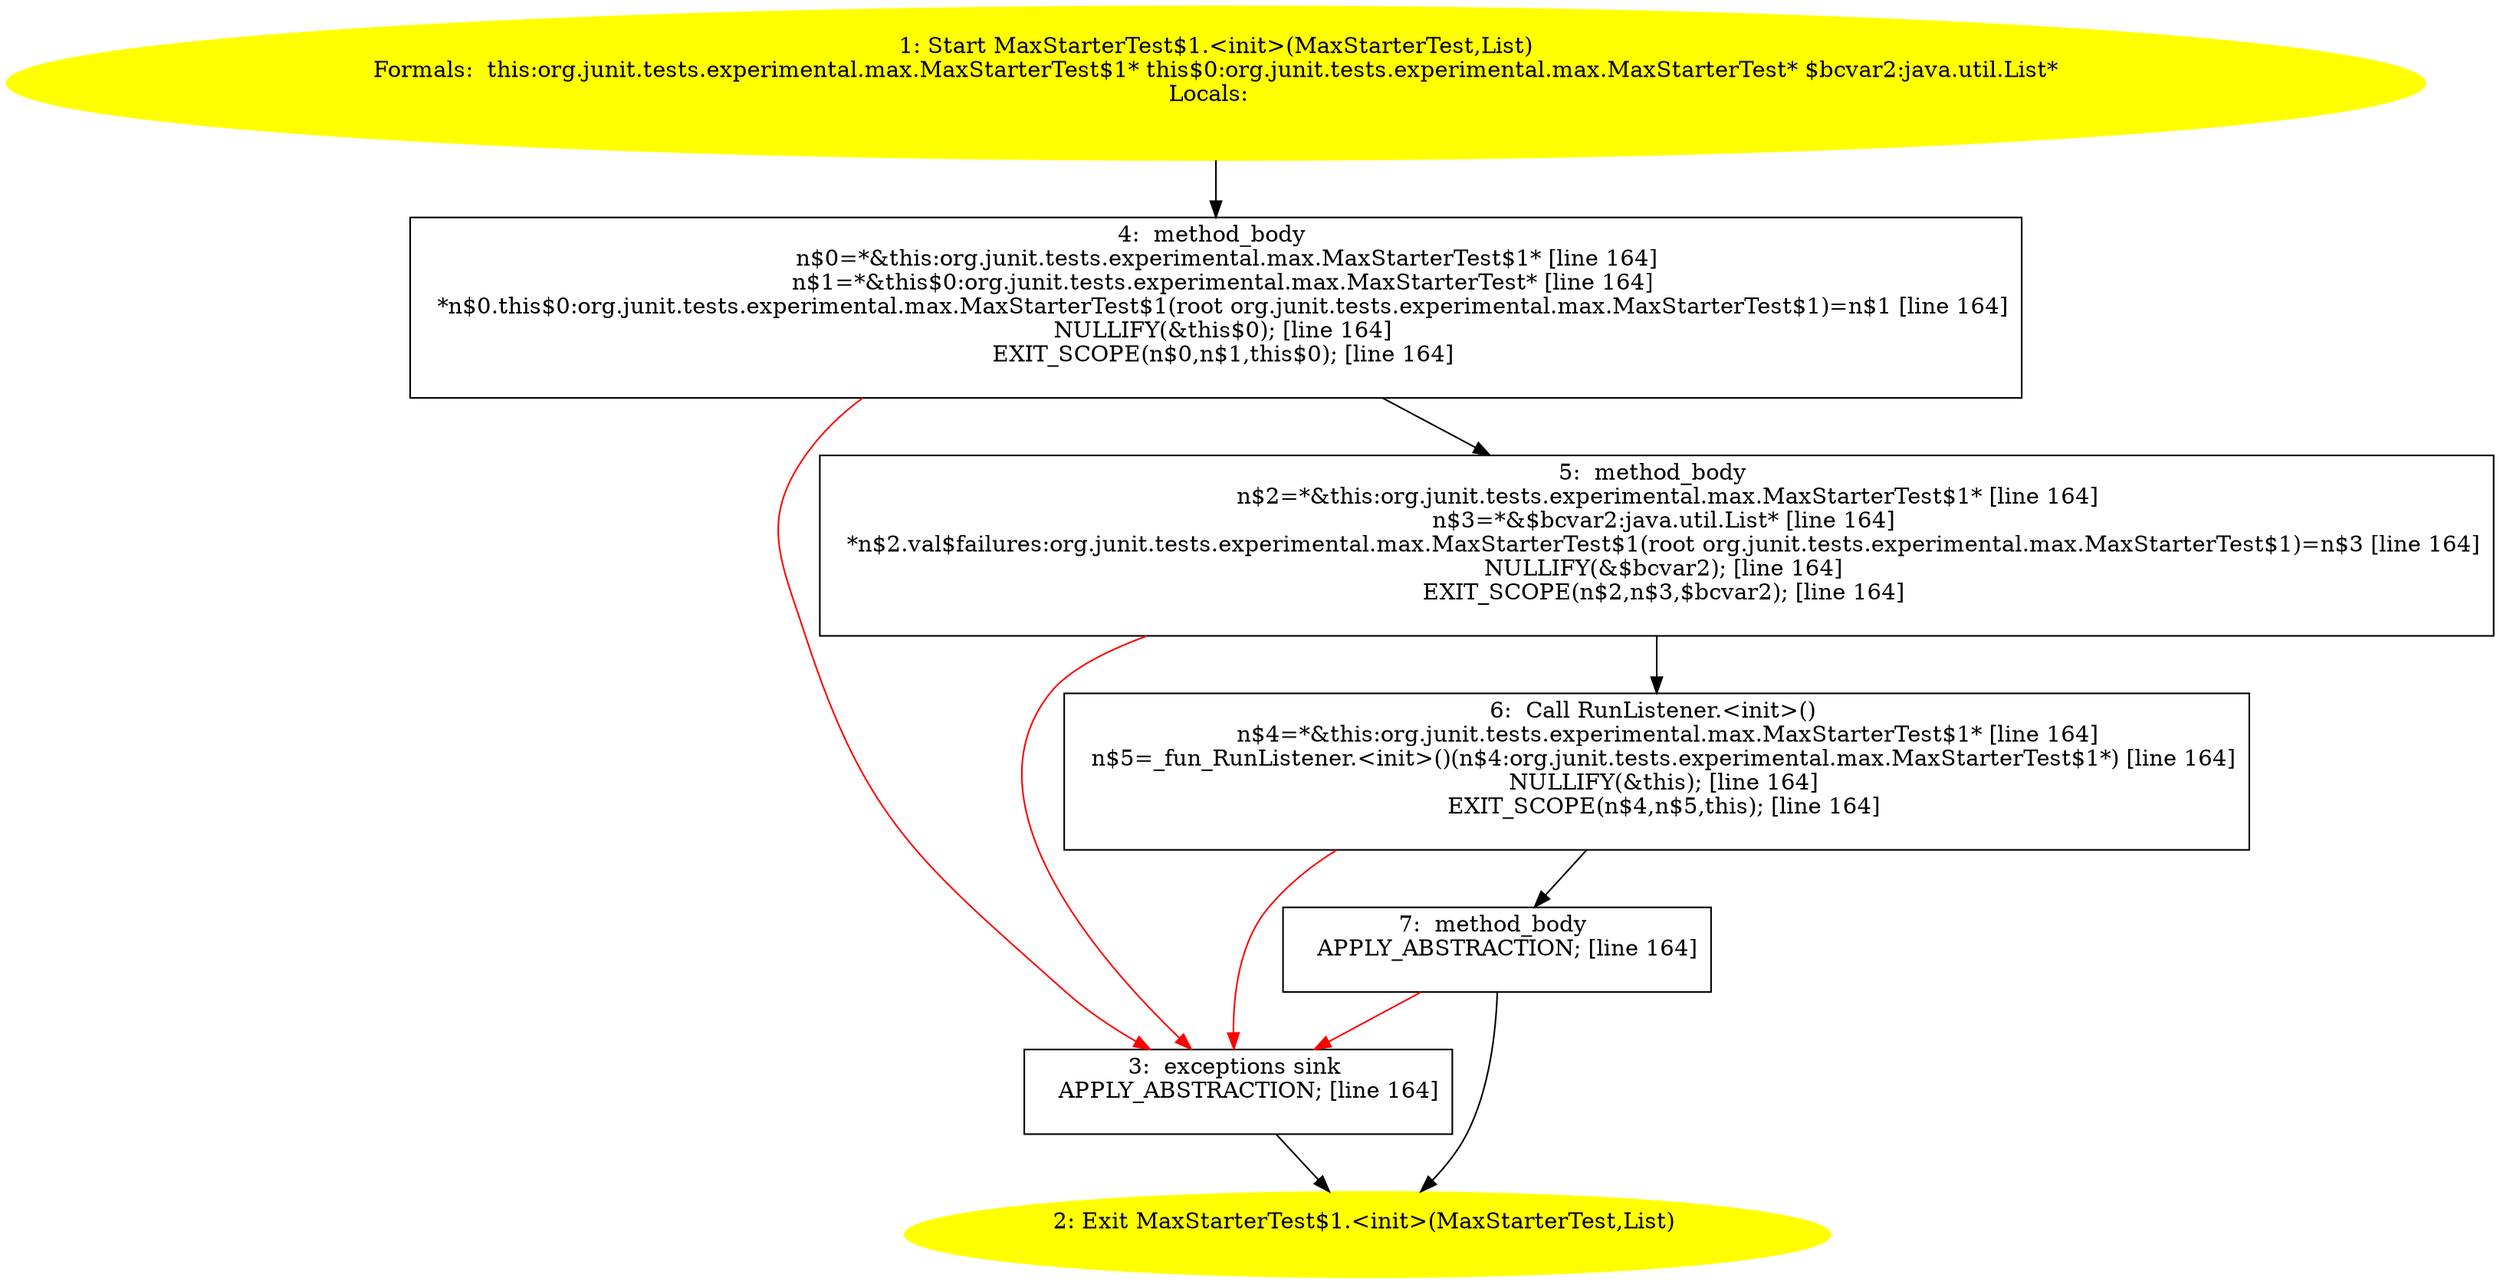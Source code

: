 /* @generated */
digraph cfg {
"org.junit.tests.experimental.max.MaxStarterTest$1.<init>(org.junit.tests.experimental.max.MaxStarter.2f542b5ea5a7f480b89d9568b44e4e8d_1" [label="1: Start MaxStarterTest$1.<init>(MaxStarterTest,List)\nFormals:  this:org.junit.tests.experimental.max.MaxStarterTest$1* this$0:org.junit.tests.experimental.max.MaxStarterTest* $bcvar2:java.util.List*\nLocals:  \n  " color=yellow style=filled]
	

	 "org.junit.tests.experimental.max.MaxStarterTest$1.<init>(org.junit.tests.experimental.max.MaxStarter.2f542b5ea5a7f480b89d9568b44e4e8d_1" -> "org.junit.tests.experimental.max.MaxStarterTest$1.<init>(org.junit.tests.experimental.max.MaxStarter.2f542b5ea5a7f480b89d9568b44e4e8d_4" ;
"org.junit.tests.experimental.max.MaxStarterTest$1.<init>(org.junit.tests.experimental.max.MaxStarter.2f542b5ea5a7f480b89d9568b44e4e8d_2" [label="2: Exit MaxStarterTest$1.<init>(MaxStarterTest,List) \n  " color=yellow style=filled]
	

"org.junit.tests.experimental.max.MaxStarterTest$1.<init>(org.junit.tests.experimental.max.MaxStarter.2f542b5ea5a7f480b89d9568b44e4e8d_3" [label="3:  exceptions sink \n   APPLY_ABSTRACTION; [line 164]\n " shape="box"]
	

	 "org.junit.tests.experimental.max.MaxStarterTest$1.<init>(org.junit.tests.experimental.max.MaxStarter.2f542b5ea5a7f480b89d9568b44e4e8d_3" -> "org.junit.tests.experimental.max.MaxStarterTest$1.<init>(org.junit.tests.experimental.max.MaxStarter.2f542b5ea5a7f480b89d9568b44e4e8d_2" ;
"org.junit.tests.experimental.max.MaxStarterTest$1.<init>(org.junit.tests.experimental.max.MaxStarter.2f542b5ea5a7f480b89d9568b44e4e8d_4" [label="4:  method_body \n   n$0=*&this:org.junit.tests.experimental.max.MaxStarterTest$1* [line 164]\n  n$1=*&this$0:org.junit.tests.experimental.max.MaxStarterTest* [line 164]\n  *n$0.this$0:org.junit.tests.experimental.max.MaxStarterTest$1(root org.junit.tests.experimental.max.MaxStarterTest$1)=n$1 [line 164]\n  NULLIFY(&this$0); [line 164]\n  EXIT_SCOPE(n$0,n$1,this$0); [line 164]\n " shape="box"]
	

	 "org.junit.tests.experimental.max.MaxStarterTest$1.<init>(org.junit.tests.experimental.max.MaxStarter.2f542b5ea5a7f480b89d9568b44e4e8d_4" -> "org.junit.tests.experimental.max.MaxStarterTest$1.<init>(org.junit.tests.experimental.max.MaxStarter.2f542b5ea5a7f480b89d9568b44e4e8d_5" ;
	 "org.junit.tests.experimental.max.MaxStarterTest$1.<init>(org.junit.tests.experimental.max.MaxStarter.2f542b5ea5a7f480b89d9568b44e4e8d_4" -> "org.junit.tests.experimental.max.MaxStarterTest$1.<init>(org.junit.tests.experimental.max.MaxStarter.2f542b5ea5a7f480b89d9568b44e4e8d_3" [color="red" ];
"org.junit.tests.experimental.max.MaxStarterTest$1.<init>(org.junit.tests.experimental.max.MaxStarter.2f542b5ea5a7f480b89d9568b44e4e8d_5" [label="5:  method_body \n   n$2=*&this:org.junit.tests.experimental.max.MaxStarterTest$1* [line 164]\n  n$3=*&$bcvar2:java.util.List* [line 164]\n  *n$2.val$failures:org.junit.tests.experimental.max.MaxStarterTest$1(root org.junit.tests.experimental.max.MaxStarterTest$1)=n$3 [line 164]\n  NULLIFY(&$bcvar2); [line 164]\n  EXIT_SCOPE(n$2,n$3,$bcvar2); [line 164]\n " shape="box"]
	

	 "org.junit.tests.experimental.max.MaxStarterTest$1.<init>(org.junit.tests.experimental.max.MaxStarter.2f542b5ea5a7f480b89d9568b44e4e8d_5" -> "org.junit.tests.experimental.max.MaxStarterTest$1.<init>(org.junit.tests.experimental.max.MaxStarter.2f542b5ea5a7f480b89d9568b44e4e8d_6" ;
	 "org.junit.tests.experimental.max.MaxStarterTest$1.<init>(org.junit.tests.experimental.max.MaxStarter.2f542b5ea5a7f480b89d9568b44e4e8d_5" -> "org.junit.tests.experimental.max.MaxStarterTest$1.<init>(org.junit.tests.experimental.max.MaxStarter.2f542b5ea5a7f480b89d9568b44e4e8d_3" [color="red" ];
"org.junit.tests.experimental.max.MaxStarterTest$1.<init>(org.junit.tests.experimental.max.MaxStarter.2f542b5ea5a7f480b89d9568b44e4e8d_6" [label="6:  Call RunListener.<init>() \n   n$4=*&this:org.junit.tests.experimental.max.MaxStarterTest$1* [line 164]\n  n$5=_fun_RunListener.<init>()(n$4:org.junit.tests.experimental.max.MaxStarterTest$1*) [line 164]\n  NULLIFY(&this); [line 164]\n  EXIT_SCOPE(n$4,n$5,this); [line 164]\n " shape="box"]
	

	 "org.junit.tests.experimental.max.MaxStarterTest$1.<init>(org.junit.tests.experimental.max.MaxStarter.2f542b5ea5a7f480b89d9568b44e4e8d_6" -> "org.junit.tests.experimental.max.MaxStarterTest$1.<init>(org.junit.tests.experimental.max.MaxStarter.2f542b5ea5a7f480b89d9568b44e4e8d_7" ;
	 "org.junit.tests.experimental.max.MaxStarterTest$1.<init>(org.junit.tests.experimental.max.MaxStarter.2f542b5ea5a7f480b89d9568b44e4e8d_6" -> "org.junit.tests.experimental.max.MaxStarterTest$1.<init>(org.junit.tests.experimental.max.MaxStarter.2f542b5ea5a7f480b89d9568b44e4e8d_3" [color="red" ];
"org.junit.tests.experimental.max.MaxStarterTest$1.<init>(org.junit.tests.experimental.max.MaxStarter.2f542b5ea5a7f480b89d9568b44e4e8d_7" [label="7:  method_body \n   APPLY_ABSTRACTION; [line 164]\n " shape="box"]
	

	 "org.junit.tests.experimental.max.MaxStarterTest$1.<init>(org.junit.tests.experimental.max.MaxStarter.2f542b5ea5a7f480b89d9568b44e4e8d_7" -> "org.junit.tests.experimental.max.MaxStarterTest$1.<init>(org.junit.tests.experimental.max.MaxStarter.2f542b5ea5a7f480b89d9568b44e4e8d_2" ;
	 "org.junit.tests.experimental.max.MaxStarterTest$1.<init>(org.junit.tests.experimental.max.MaxStarter.2f542b5ea5a7f480b89d9568b44e4e8d_7" -> "org.junit.tests.experimental.max.MaxStarterTest$1.<init>(org.junit.tests.experimental.max.MaxStarter.2f542b5ea5a7f480b89d9568b44e4e8d_3" [color="red" ];
}

